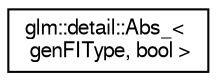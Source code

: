 digraph "Graphical Class Hierarchy"
{
  edge [fontname="FreeSans",fontsize="10",labelfontname="FreeSans",labelfontsize="10"];
  node [fontname="FreeSans",fontsize="10",shape=record];
  rankdir="LR";
  Node1 [label="glm::detail::Abs_\<\l genFIType, bool \>",height=0.2,width=0.4,color="black", fillcolor="white", style="filled",URL="$df/d17/structglm_1_1detail_1_1_abs__.html"];
}
